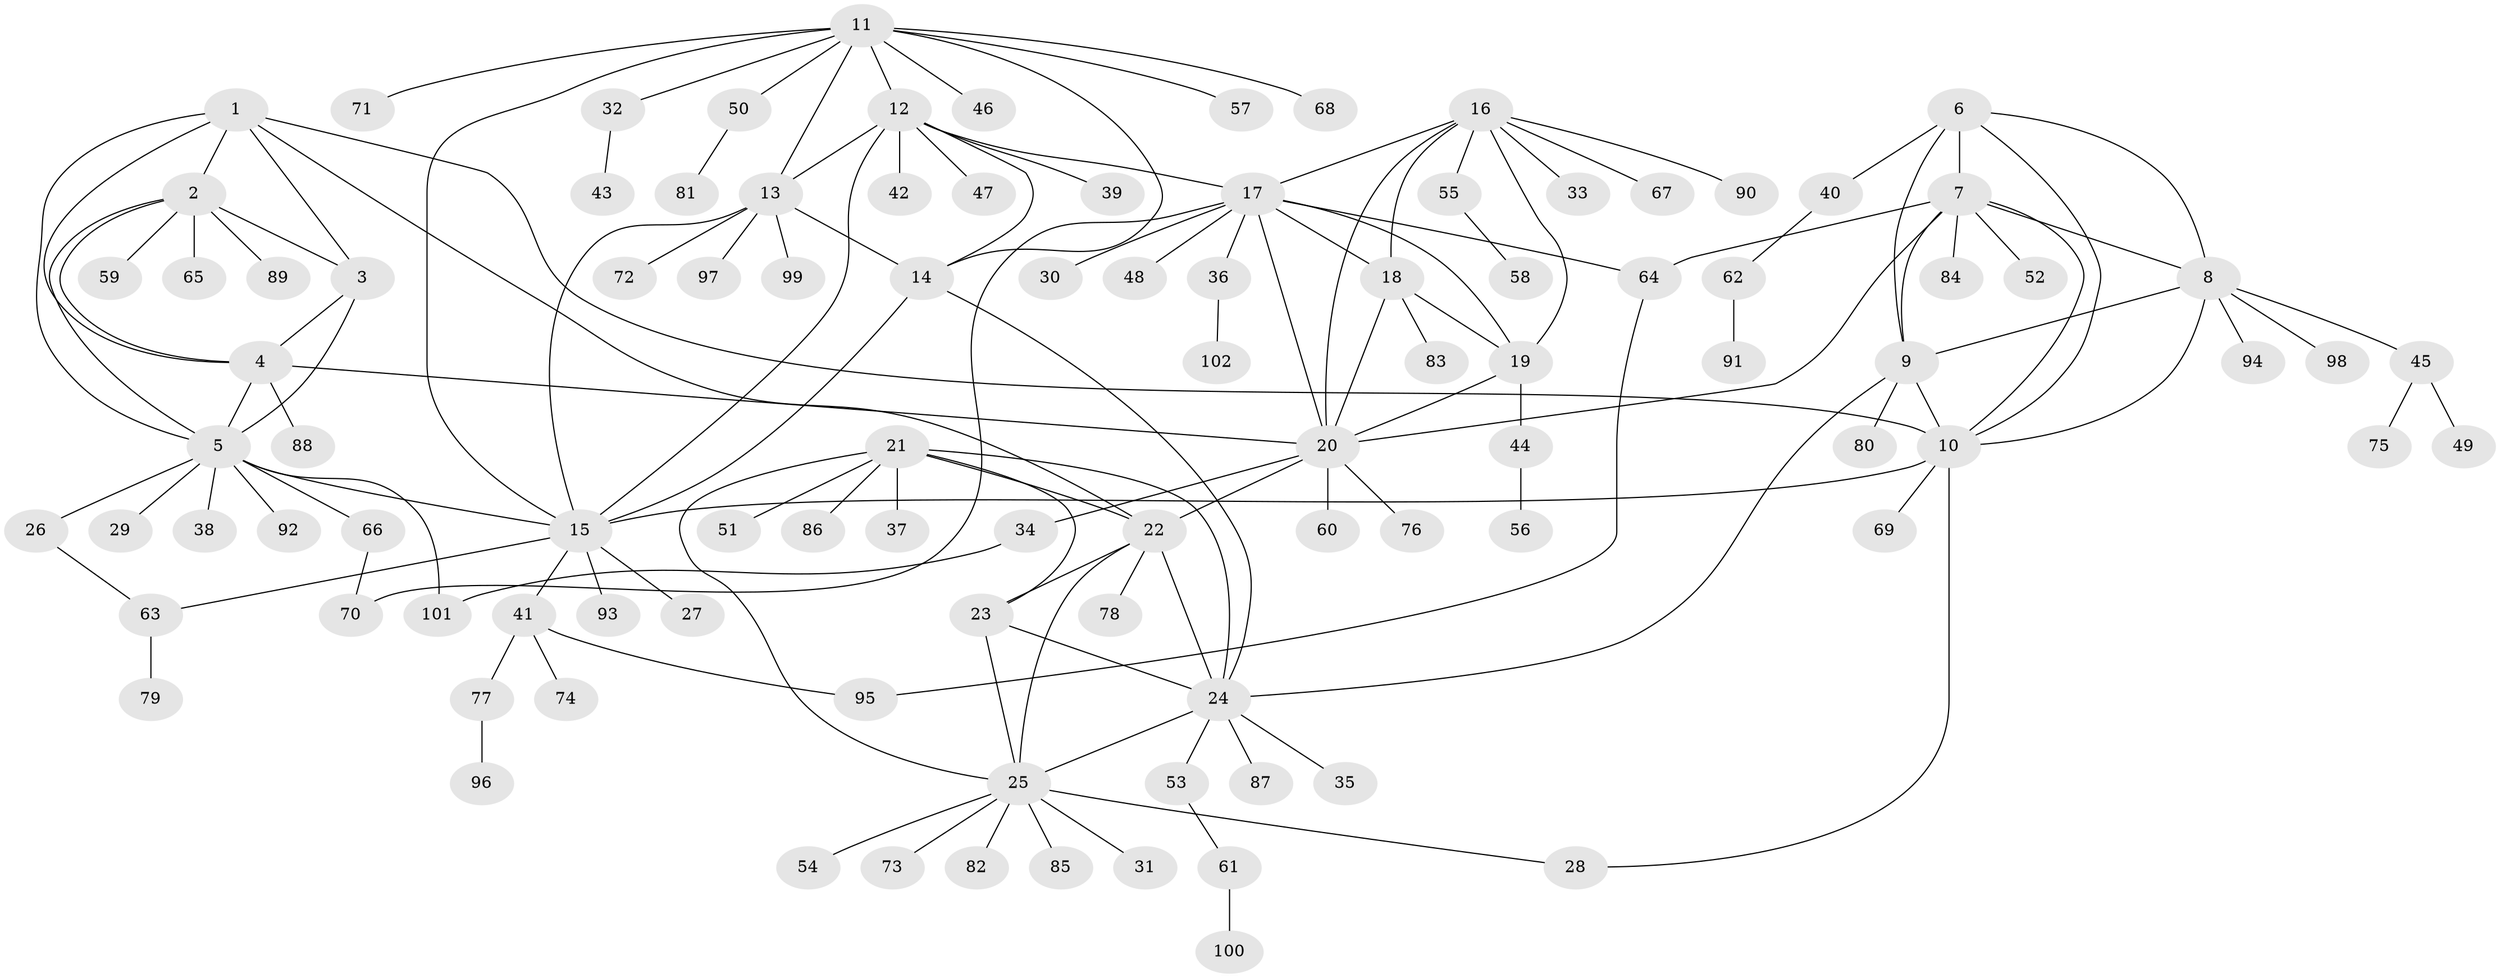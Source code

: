 // coarse degree distribution, {1: 0.42424242424242425, 6: 0.06060606060606061, 4: 0.06060606060606061, 2: 0.18181818181818182, 8: 0.09090909090909091, 7: 0.06060606060606061, 3: 0.09090909090909091, 5: 0.030303030303030304}
// Generated by graph-tools (version 1.1) at 2025/37/03/04/25 23:37:49]
// undirected, 102 vertices, 143 edges
graph export_dot {
  node [color=gray90,style=filled];
  1;
  2;
  3;
  4;
  5;
  6;
  7;
  8;
  9;
  10;
  11;
  12;
  13;
  14;
  15;
  16;
  17;
  18;
  19;
  20;
  21;
  22;
  23;
  24;
  25;
  26;
  27;
  28;
  29;
  30;
  31;
  32;
  33;
  34;
  35;
  36;
  37;
  38;
  39;
  40;
  41;
  42;
  43;
  44;
  45;
  46;
  47;
  48;
  49;
  50;
  51;
  52;
  53;
  54;
  55;
  56;
  57;
  58;
  59;
  60;
  61;
  62;
  63;
  64;
  65;
  66;
  67;
  68;
  69;
  70;
  71;
  72;
  73;
  74;
  75;
  76;
  77;
  78;
  79;
  80;
  81;
  82;
  83;
  84;
  85;
  86;
  87;
  88;
  89;
  90;
  91;
  92;
  93;
  94;
  95;
  96;
  97;
  98;
  99;
  100;
  101;
  102;
  1 -- 2;
  1 -- 3;
  1 -- 4;
  1 -- 5;
  1 -- 10;
  1 -- 22;
  2 -- 3;
  2 -- 4;
  2 -- 5;
  2 -- 59;
  2 -- 65;
  2 -- 89;
  3 -- 4;
  3 -- 5;
  4 -- 5;
  4 -- 20;
  4 -- 88;
  5 -- 15;
  5 -- 26;
  5 -- 29;
  5 -- 38;
  5 -- 66;
  5 -- 92;
  5 -- 101;
  6 -- 7;
  6 -- 8;
  6 -- 9;
  6 -- 10;
  6 -- 40;
  7 -- 8;
  7 -- 9;
  7 -- 10;
  7 -- 20;
  7 -- 52;
  7 -- 64;
  7 -- 84;
  8 -- 9;
  8 -- 10;
  8 -- 45;
  8 -- 94;
  8 -- 98;
  9 -- 10;
  9 -- 24;
  9 -- 80;
  10 -- 15;
  10 -- 28;
  10 -- 69;
  11 -- 12;
  11 -- 13;
  11 -- 14;
  11 -- 15;
  11 -- 32;
  11 -- 46;
  11 -- 50;
  11 -- 57;
  11 -- 68;
  11 -- 71;
  12 -- 13;
  12 -- 14;
  12 -- 15;
  12 -- 17;
  12 -- 39;
  12 -- 42;
  12 -- 47;
  13 -- 14;
  13 -- 15;
  13 -- 72;
  13 -- 97;
  13 -- 99;
  14 -- 15;
  14 -- 24;
  15 -- 27;
  15 -- 41;
  15 -- 63;
  15 -- 93;
  16 -- 17;
  16 -- 18;
  16 -- 19;
  16 -- 20;
  16 -- 33;
  16 -- 55;
  16 -- 67;
  16 -- 90;
  17 -- 18;
  17 -- 19;
  17 -- 20;
  17 -- 30;
  17 -- 36;
  17 -- 48;
  17 -- 64;
  17 -- 70;
  18 -- 19;
  18 -- 20;
  18 -- 83;
  19 -- 20;
  19 -- 44;
  20 -- 22;
  20 -- 34;
  20 -- 60;
  20 -- 76;
  21 -- 22;
  21 -- 23;
  21 -- 24;
  21 -- 25;
  21 -- 37;
  21 -- 51;
  21 -- 86;
  22 -- 23;
  22 -- 24;
  22 -- 25;
  22 -- 78;
  23 -- 24;
  23 -- 25;
  24 -- 25;
  24 -- 35;
  24 -- 53;
  24 -- 87;
  25 -- 28;
  25 -- 31;
  25 -- 54;
  25 -- 73;
  25 -- 82;
  25 -- 85;
  26 -- 63;
  32 -- 43;
  34 -- 101;
  36 -- 102;
  40 -- 62;
  41 -- 74;
  41 -- 77;
  41 -- 95;
  44 -- 56;
  45 -- 49;
  45 -- 75;
  50 -- 81;
  53 -- 61;
  55 -- 58;
  61 -- 100;
  62 -- 91;
  63 -- 79;
  64 -- 95;
  66 -- 70;
  77 -- 96;
}
